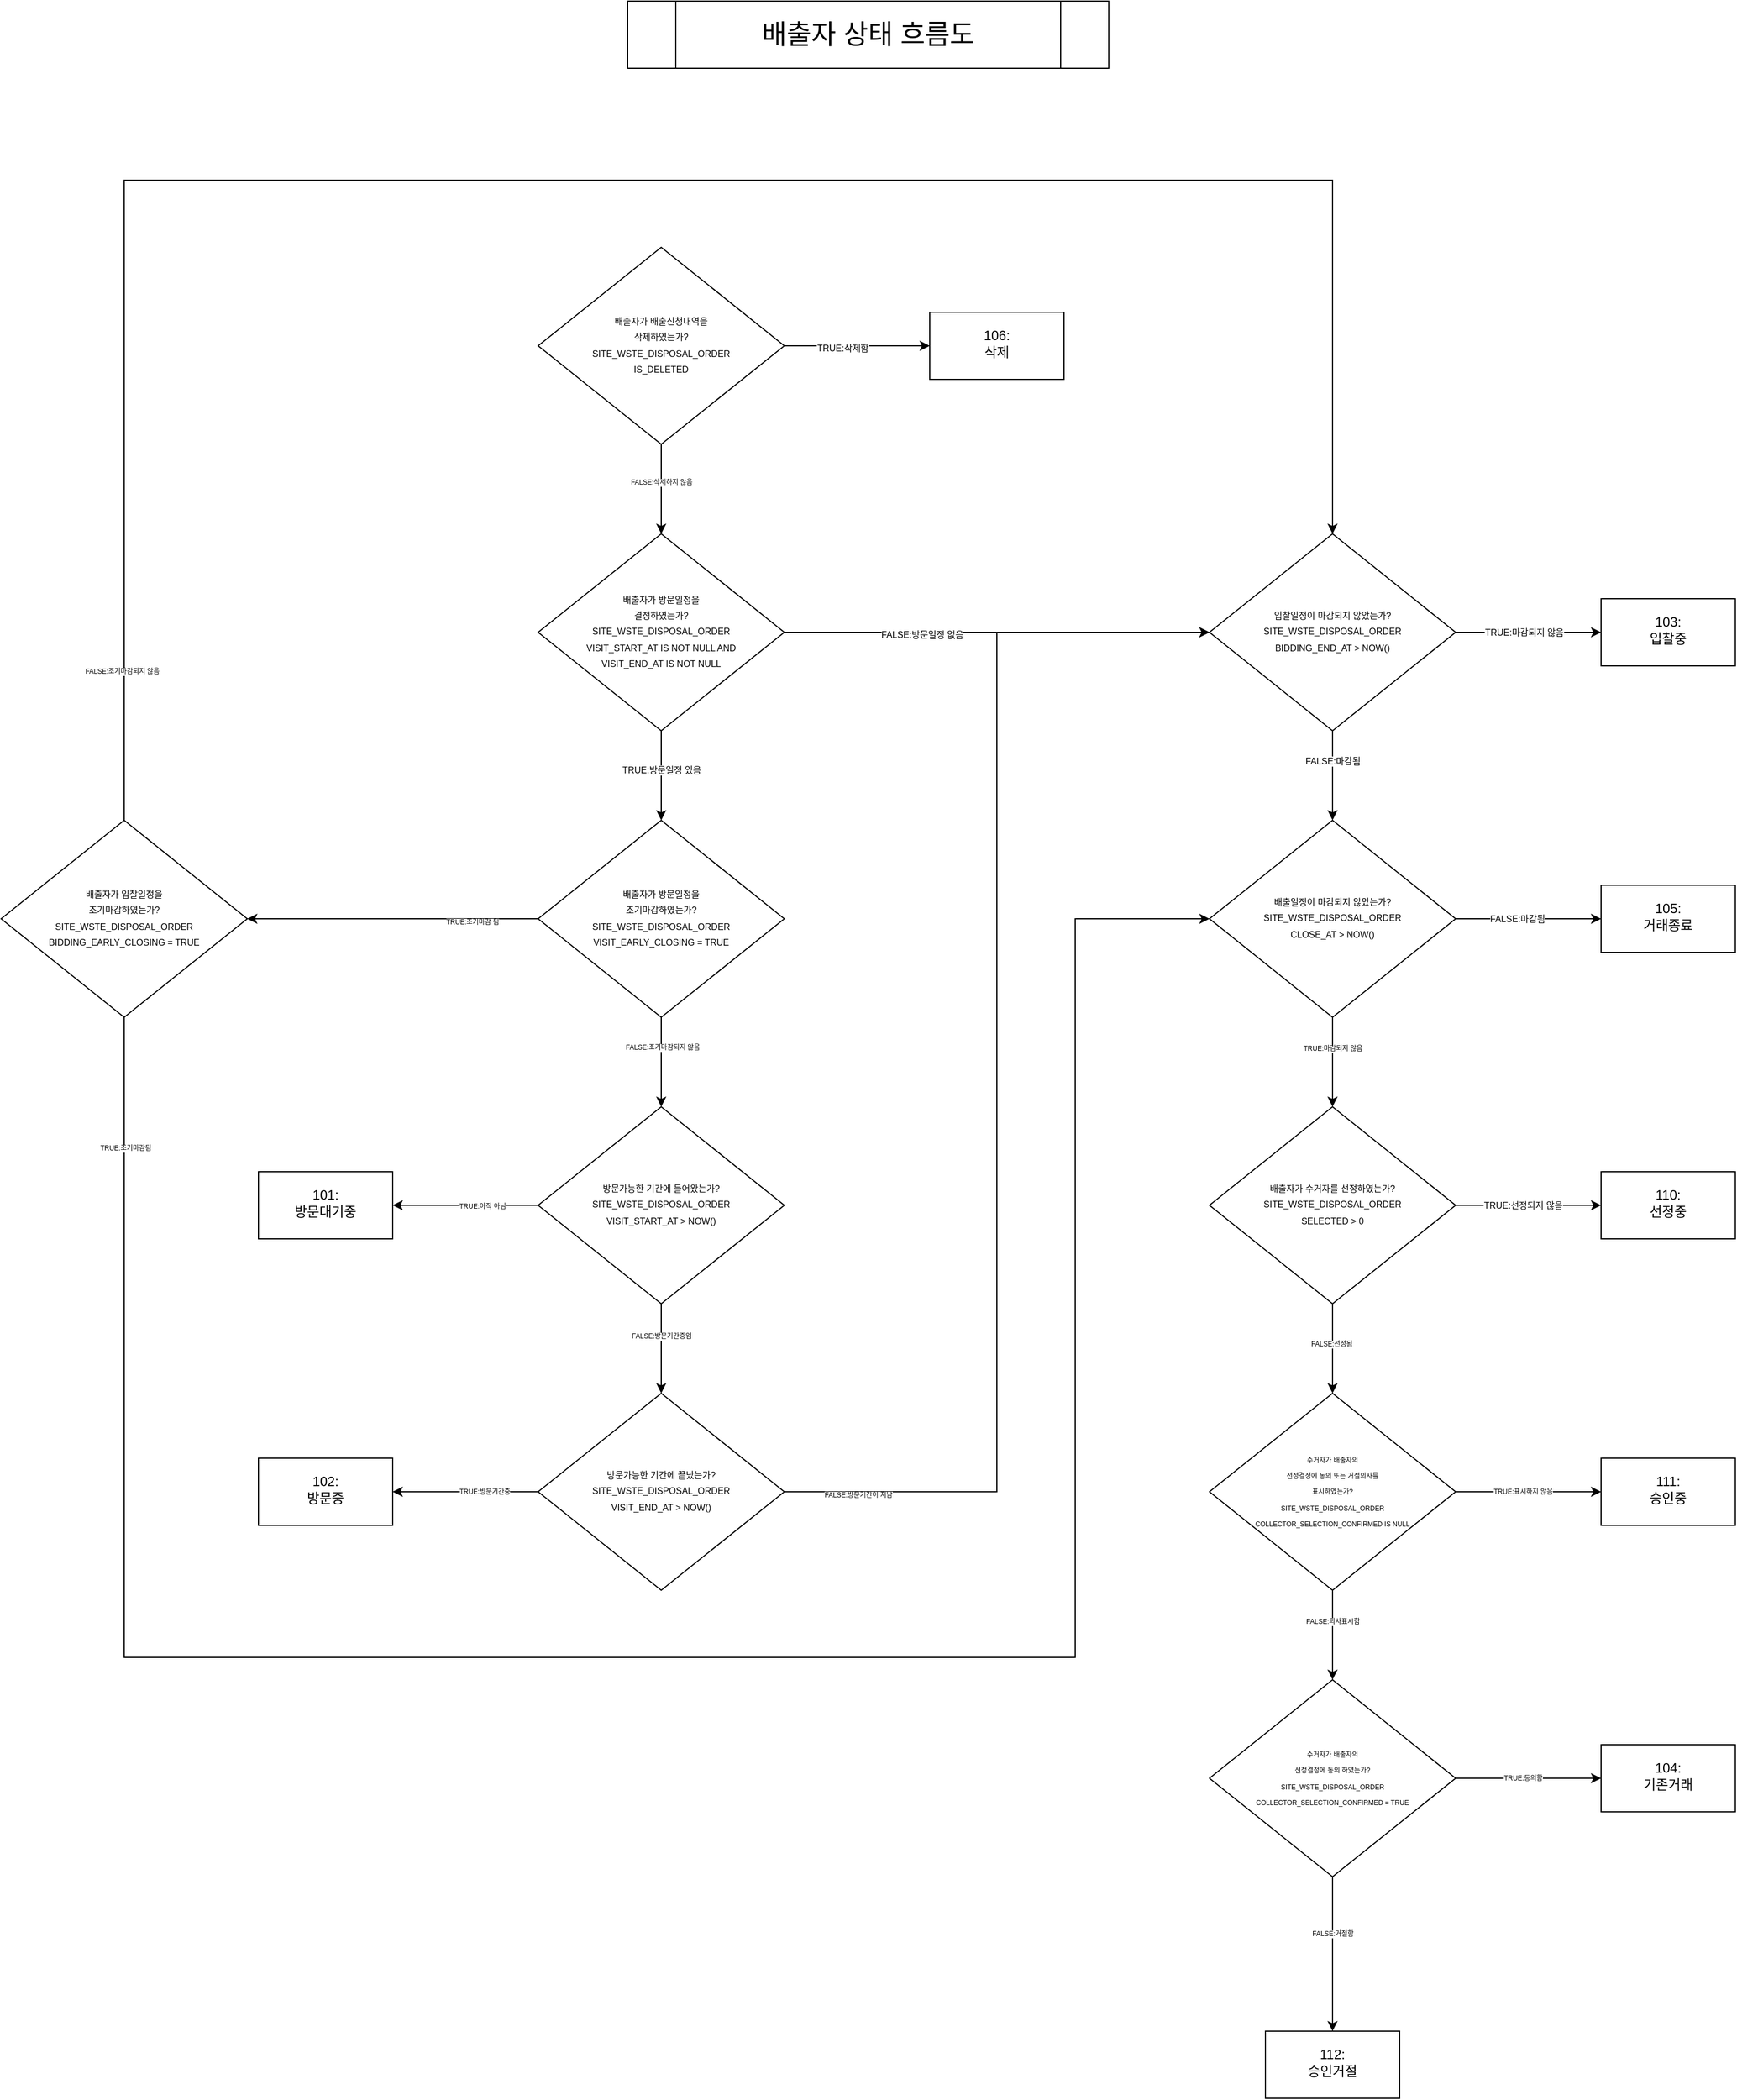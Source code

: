 <mxfile version="16.5.6" type="device"><diagram id="C5RBs43oDa-KdzZeNtuy" name="Page-1"><mxGraphModel dx="8254" dy="5262" grid="1" gridSize="10" guides="1" tooltips="1" connect="1" arrows="1" fold="1" page="1" pageScale="1" pageWidth="827" pageHeight="1169" math="0" shadow="0"><root><mxCell id="WIyWlLk6GJQsqaUBKTNV-0"/><mxCell id="WIyWlLk6GJQsqaUBKTNV-1" parent="WIyWlLk6GJQsqaUBKTNV-0"/><mxCell id="UEPNjq2LQhmCkj-yDpDR-1" value="" style="edgeStyle=orthogonalEdgeStyle;rounded=0;orthogonalLoop=1;jettySize=auto;html=1;fontSize=8;" edge="1" parent="WIyWlLk6GJQsqaUBKTNV-1" source="WIyWlLk6GJQsqaUBKTNV-6" target="UEPNjq2LQhmCkj-yDpDR-0"><mxGeometry relative="1" as="geometry"/></mxCell><mxCell id="UEPNjq2LQhmCkj-yDpDR-2" value="TRUE:삭제함" style="edgeLabel;html=1;align=center;verticalAlign=middle;resizable=0;points=[];fontSize=8;" vertex="1" connectable="0" parent="UEPNjq2LQhmCkj-yDpDR-1"><mxGeometry x="-0.208" y="-2" relative="1" as="geometry"><mxPoint as="offset"/></mxGeometry></mxCell><mxCell id="UEPNjq2LQhmCkj-yDpDR-4" value="" style="edgeStyle=orthogonalEdgeStyle;rounded=0;orthogonalLoop=1;jettySize=auto;html=1;fontSize=8;" edge="1" parent="WIyWlLk6GJQsqaUBKTNV-1" source="WIyWlLk6GJQsqaUBKTNV-6" target="UEPNjq2LQhmCkj-yDpDR-3"><mxGeometry relative="1" as="geometry"/></mxCell><mxCell id="UEPNjq2LQhmCkj-yDpDR-68" value="FALSE:삭제하지 않음" style="edgeLabel;html=1;align=center;verticalAlign=middle;resizable=0;points=[];fontSize=6;" vertex="1" connectable="0" parent="UEPNjq2LQhmCkj-yDpDR-4"><mxGeometry x="-0.16" relative="1" as="geometry"><mxPoint as="offset"/></mxGeometry></mxCell><mxCell id="WIyWlLk6GJQsqaUBKTNV-6" value="&lt;font&gt;&lt;span style=&quot;font-size: 8px&quot;&gt;배출자가 배출신청내역을 &lt;br&gt;삭제하였는가?&lt;br&gt;SITE_WSTE_DISPOSAL_ORDER&lt;/span&gt;&lt;br&gt;&lt;span style=&quot;font-size: 8px&quot;&gt;IS_DELETED&lt;/span&gt;&lt;br&gt;&lt;/font&gt;" style="rhombus;whiteSpace=wrap;html=1;shadow=0;fontFamily=Helvetica;fontSize=12;align=center;strokeWidth=1;spacing=6;spacingTop=-4;" parent="WIyWlLk6GJQsqaUBKTNV-1" vertex="1"><mxGeometry x="-290" y="-900" width="220" height="176" as="geometry"/></mxCell><mxCell id="UEPNjq2LQhmCkj-yDpDR-0" value="106:&lt;br&gt;삭제" style="whiteSpace=wrap;html=1;shadow=0;strokeWidth=1;spacing=6;spacingTop=-4;" vertex="1" parent="WIyWlLk6GJQsqaUBKTNV-1"><mxGeometry x="60" y="-842" width="120" height="60" as="geometry"/></mxCell><mxCell id="UEPNjq2LQhmCkj-yDpDR-10" value="" style="edgeStyle=orthogonalEdgeStyle;rounded=0;orthogonalLoop=1;jettySize=auto;html=1;fontSize=8;entryX=0;entryY=0.5;entryDx=0;entryDy=0;" edge="1" parent="WIyWlLk6GJQsqaUBKTNV-1" source="UEPNjq2LQhmCkj-yDpDR-3" target="UEPNjq2LQhmCkj-yDpDR-15"><mxGeometry relative="1" as="geometry"><mxPoint x="10" y="-556" as="targetPoint"/></mxGeometry></mxCell><mxCell id="UEPNjq2LQhmCkj-yDpDR-11" value="FALSE:방문일정 없음" style="edgeLabel;html=1;align=center;verticalAlign=middle;resizable=0;points=[];fontSize=8;" vertex="1" connectable="0" parent="UEPNjq2LQhmCkj-yDpDR-10"><mxGeometry x="-0.356" y="-2" relative="1" as="geometry"><mxPoint as="offset"/></mxGeometry></mxCell><mxCell id="UEPNjq2LQhmCkj-yDpDR-13" value="" style="edgeStyle=orthogonalEdgeStyle;rounded=0;orthogonalLoop=1;jettySize=auto;html=1;fontSize=8;" edge="1" parent="WIyWlLk6GJQsqaUBKTNV-1" source="UEPNjq2LQhmCkj-yDpDR-3" target="UEPNjq2LQhmCkj-yDpDR-12"><mxGeometry relative="1" as="geometry"/></mxCell><mxCell id="UEPNjq2LQhmCkj-yDpDR-23" value="TRUE:방문일정 있음" style="edgeLabel;html=1;align=center;verticalAlign=middle;resizable=0;points=[];fontSize=8;" vertex="1" connectable="0" parent="UEPNjq2LQhmCkj-yDpDR-13"><mxGeometry x="-0.13" relative="1" as="geometry"><mxPoint as="offset"/></mxGeometry></mxCell><mxCell id="UEPNjq2LQhmCkj-yDpDR-3" value="&lt;font&gt;&lt;font style=&quot;font-size: 8px&quot;&gt;배출자가 방문일정을 &lt;br&gt;결정하였는가?&lt;br&gt;SITE_WSTE_DISPOSAL_ORDER&lt;br&gt;VISIT_START_AT IS NOT NULL AND&lt;br&gt;VISIT_END_AT IS NOT NULL&lt;/font&gt;&lt;br&gt;&lt;/font&gt;" style="rhombus;whiteSpace=wrap;html=1;shadow=0;fontFamily=Helvetica;fontSize=12;align=center;strokeWidth=1;spacing=6;spacingTop=-4;" vertex="1" parent="WIyWlLk6GJQsqaUBKTNV-1"><mxGeometry x="-290" y="-644" width="220" height="176" as="geometry"/></mxCell><mxCell id="UEPNjq2LQhmCkj-yDpDR-49" value="" style="edgeStyle=orthogonalEdgeStyle;rounded=0;orthogonalLoop=1;jettySize=auto;html=1;fontSize=6;entryX=1;entryY=0.5;entryDx=0;entryDy=0;" edge="1" parent="WIyWlLk6GJQsqaUBKTNV-1" source="UEPNjq2LQhmCkj-yDpDR-12" target="UEPNjq2LQhmCkj-yDpDR-50"><mxGeometry relative="1" as="geometry"><mxPoint x="-370" y="-300.0" as="targetPoint"/></mxGeometry></mxCell><mxCell id="UEPNjq2LQhmCkj-yDpDR-52" value="TRUE:조기마감 됨" style="edgeLabel;html=1;align=center;verticalAlign=middle;resizable=0;points=[];fontSize=6;" vertex="1" connectable="0" parent="UEPNjq2LQhmCkj-yDpDR-49"><mxGeometry x="-0.548" y="3" relative="1" as="geometry"><mxPoint as="offset"/></mxGeometry></mxCell><mxCell id="UEPNjq2LQhmCkj-yDpDR-54" value="" style="edgeStyle=orthogonalEdgeStyle;rounded=0;orthogonalLoop=1;jettySize=auto;html=1;fontSize=6;" edge="1" parent="WIyWlLk6GJQsqaUBKTNV-1" source="UEPNjq2LQhmCkj-yDpDR-12" target="UEPNjq2LQhmCkj-yDpDR-53"><mxGeometry relative="1" as="geometry"/></mxCell><mxCell id="UEPNjq2LQhmCkj-yDpDR-55" value="FALSE:조기마감되지 않음" style="edgeLabel;html=1;align=center;verticalAlign=middle;resizable=0;points=[];fontSize=6;" vertex="1" connectable="0" parent="UEPNjq2LQhmCkj-yDpDR-54"><mxGeometry x="-0.319" y="1" relative="1" as="geometry"><mxPoint as="offset"/></mxGeometry></mxCell><mxCell id="UEPNjq2LQhmCkj-yDpDR-12" value="&lt;font&gt;&lt;font style=&quot;font-size: 8px&quot;&gt;배출자가 방문일정을&lt;br&gt;조기마감하였는가?&lt;br&gt;SITE_WSTE_DISPOSAL_ORDER&lt;br&gt;&lt;/font&gt;&lt;span style=&quot;font-size: 8px&quot;&gt;VISIT_EARLY_CLOSING = TRUE&lt;/span&gt;&lt;br&gt;&lt;/font&gt;" style="rhombus;whiteSpace=wrap;html=1;shadow=0;fontFamily=Helvetica;fontSize=12;align=center;strokeWidth=1;spacing=6;spacingTop=-4;" vertex="1" parent="WIyWlLk6GJQsqaUBKTNV-1"><mxGeometry x="-290" y="-388" width="220" height="176" as="geometry"/></mxCell><mxCell id="UEPNjq2LQhmCkj-yDpDR-18" value="" style="edgeStyle=orthogonalEdgeStyle;rounded=0;orthogonalLoop=1;jettySize=auto;html=1;fontSize=8;" edge="1" parent="WIyWlLk6GJQsqaUBKTNV-1" source="UEPNjq2LQhmCkj-yDpDR-15" target="UEPNjq2LQhmCkj-yDpDR-17"><mxGeometry relative="1" as="geometry"/></mxCell><mxCell id="UEPNjq2LQhmCkj-yDpDR-22" value="FALSE:마감됨" style="edgeLabel;html=1;align=center;verticalAlign=middle;resizable=0;points=[];fontSize=8;" vertex="1" connectable="0" parent="UEPNjq2LQhmCkj-yDpDR-18"><mxGeometry x="-0.342" relative="1" as="geometry"><mxPoint as="offset"/></mxGeometry></mxCell><mxCell id="UEPNjq2LQhmCkj-yDpDR-20" value="" style="edgeStyle=orthogonalEdgeStyle;rounded=0;orthogonalLoop=1;jettySize=auto;html=1;fontSize=8;" edge="1" parent="WIyWlLk6GJQsqaUBKTNV-1" source="UEPNjq2LQhmCkj-yDpDR-15" target="UEPNjq2LQhmCkj-yDpDR-19"><mxGeometry relative="1" as="geometry"/></mxCell><mxCell id="UEPNjq2LQhmCkj-yDpDR-21" value="TRUE:마감되지 않음" style="edgeLabel;html=1;align=center;verticalAlign=middle;resizable=0;points=[];fontSize=8;" vertex="1" connectable="0" parent="UEPNjq2LQhmCkj-yDpDR-20"><mxGeometry x="-0.303" y="2" relative="1" as="geometry"><mxPoint x="15" y="2" as="offset"/></mxGeometry></mxCell><mxCell id="UEPNjq2LQhmCkj-yDpDR-15" value="&lt;font&gt;&lt;font style=&quot;font-size: 8px&quot;&gt;입찰일정이 마감되지 않았는가?&lt;br&gt;SITE_WSTE_DISPOSAL_ORDER&lt;br&gt;BIDDING_END_AT &amp;gt; NOW()&lt;/font&gt;&lt;br&gt;&lt;/font&gt;" style="rhombus;whiteSpace=wrap;html=1;shadow=0;fontFamily=Helvetica;fontSize=12;align=center;strokeWidth=1;spacing=6;spacingTop=-4;" vertex="1" parent="WIyWlLk6GJQsqaUBKTNV-1"><mxGeometry x="310" y="-644" width="220" height="176" as="geometry"/></mxCell><mxCell id="UEPNjq2LQhmCkj-yDpDR-25" value="" style="edgeStyle=orthogonalEdgeStyle;rounded=0;orthogonalLoop=1;jettySize=auto;html=1;fontSize=8;" edge="1" parent="WIyWlLk6GJQsqaUBKTNV-1" source="UEPNjq2LQhmCkj-yDpDR-17" target="UEPNjq2LQhmCkj-yDpDR-24"><mxGeometry relative="1" as="geometry"/></mxCell><mxCell id="UEPNjq2LQhmCkj-yDpDR-26" value="FALSE:마감됨" style="edgeLabel;html=1;align=center;verticalAlign=middle;resizable=0;points=[];fontSize=8;" vertex="1" connectable="0" parent="UEPNjq2LQhmCkj-yDpDR-25"><mxGeometry x="-0.158" relative="1" as="geometry"><mxPoint as="offset"/></mxGeometry></mxCell><mxCell id="UEPNjq2LQhmCkj-yDpDR-28" value="" style="edgeStyle=orthogonalEdgeStyle;rounded=0;orthogonalLoop=1;jettySize=auto;html=1;fontSize=8;" edge="1" parent="WIyWlLk6GJQsqaUBKTNV-1" source="UEPNjq2LQhmCkj-yDpDR-17" target="UEPNjq2LQhmCkj-yDpDR-27"><mxGeometry relative="1" as="geometry"/></mxCell><mxCell id="UEPNjq2LQhmCkj-yDpDR-34" value="TRUE:마감되지 않음" style="edgeLabel;html=1;align=center;verticalAlign=middle;resizable=0;points=[];fontSize=6;" vertex="1" connectable="0" parent="UEPNjq2LQhmCkj-yDpDR-28"><mxGeometry x="-0.313" relative="1" as="geometry"><mxPoint as="offset"/></mxGeometry></mxCell><mxCell id="UEPNjq2LQhmCkj-yDpDR-17" value="&lt;font&gt;&lt;font style=&quot;font-size: 8px&quot;&gt;배출일정이 마감되지 않았는가?&lt;br&gt;SITE_WSTE_DISPOSAL_ORDER&lt;br&gt;CLOSE_AT &amp;gt; NOW()&lt;/font&gt;&lt;br&gt;&lt;/font&gt;" style="rhombus;whiteSpace=wrap;html=1;shadow=0;fontFamily=Helvetica;fontSize=12;align=center;strokeWidth=1;spacing=6;spacingTop=-4;" vertex="1" parent="WIyWlLk6GJQsqaUBKTNV-1"><mxGeometry x="310" y="-388" width="220" height="176" as="geometry"/></mxCell><mxCell id="UEPNjq2LQhmCkj-yDpDR-19" value="103:&lt;br&gt;입찰중" style="whiteSpace=wrap;html=1;shadow=0;strokeWidth=1;spacing=6;spacingTop=-4;" vertex="1" parent="WIyWlLk6GJQsqaUBKTNV-1"><mxGeometry x="660" y="-586" width="120" height="60" as="geometry"/></mxCell><mxCell id="UEPNjq2LQhmCkj-yDpDR-24" value="105:&lt;br&gt;거래종료" style="whiteSpace=wrap;html=1;shadow=0;strokeWidth=1;spacing=6;spacingTop=-4;" vertex="1" parent="WIyWlLk6GJQsqaUBKTNV-1"><mxGeometry x="660" y="-330" width="120" height="60" as="geometry"/></mxCell><mxCell id="UEPNjq2LQhmCkj-yDpDR-30" value="" style="edgeStyle=orthogonalEdgeStyle;rounded=0;orthogonalLoop=1;jettySize=auto;html=1;fontSize=8;" edge="1" parent="WIyWlLk6GJQsqaUBKTNV-1" source="UEPNjq2LQhmCkj-yDpDR-27" target="UEPNjq2LQhmCkj-yDpDR-29"><mxGeometry relative="1" as="geometry"/></mxCell><mxCell id="UEPNjq2LQhmCkj-yDpDR-31" value="TRUE:선정되지 않음" style="edgeLabel;html=1;align=center;verticalAlign=middle;resizable=0;points=[];fontSize=8;" vertex="1" connectable="0" parent="UEPNjq2LQhmCkj-yDpDR-30"><mxGeometry x="-0.278" y="-1" relative="1" as="geometry"><mxPoint x="13" y="-1" as="offset"/></mxGeometry></mxCell><mxCell id="UEPNjq2LQhmCkj-yDpDR-33" value="" style="edgeStyle=orthogonalEdgeStyle;rounded=0;orthogonalLoop=1;jettySize=auto;html=1;fontSize=8;" edge="1" parent="WIyWlLk6GJQsqaUBKTNV-1" source="UEPNjq2LQhmCkj-yDpDR-27" target="UEPNjq2LQhmCkj-yDpDR-32"><mxGeometry relative="1" as="geometry"/></mxCell><mxCell id="UEPNjq2LQhmCkj-yDpDR-35" value="FALSE:선정됨" style="edgeLabel;html=1;align=center;verticalAlign=middle;resizable=0;points=[];fontSize=6;" vertex="1" connectable="0" parent="UEPNjq2LQhmCkj-yDpDR-33"><mxGeometry x="-0.113" y="-1" relative="1" as="geometry"><mxPoint as="offset"/></mxGeometry></mxCell><mxCell id="UEPNjq2LQhmCkj-yDpDR-27" value="&lt;font&gt;&lt;font style=&quot;font-size: 8px&quot;&gt;배출자가 수거자를 선정하였는가?&lt;br&gt;SITE_WSTE_DISPOSAL_ORDER&lt;br&gt;SELECTED &amp;gt; 0&lt;/font&gt;&lt;br&gt;&lt;/font&gt;" style="rhombus;whiteSpace=wrap;html=1;shadow=0;fontFamily=Helvetica;fontSize=12;align=center;strokeWidth=1;spacing=6;spacingTop=-4;" vertex="1" parent="WIyWlLk6GJQsqaUBKTNV-1"><mxGeometry x="310" y="-132" width="220" height="176" as="geometry"/></mxCell><mxCell id="UEPNjq2LQhmCkj-yDpDR-29" value="110:&lt;br&gt;선정중" style="whiteSpace=wrap;html=1;shadow=0;strokeWidth=1;spacing=6;spacingTop=-4;" vertex="1" parent="WIyWlLk6GJQsqaUBKTNV-1"><mxGeometry x="660" y="-74" width="120" height="60" as="geometry"/></mxCell><mxCell id="UEPNjq2LQhmCkj-yDpDR-37" value="" style="edgeStyle=orthogonalEdgeStyle;rounded=0;orthogonalLoop=1;jettySize=auto;html=1;fontSize=6;" edge="1" parent="WIyWlLk6GJQsqaUBKTNV-1" source="UEPNjq2LQhmCkj-yDpDR-32" target="UEPNjq2LQhmCkj-yDpDR-36"><mxGeometry relative="1" as="geometry"/></mxCell><mxCell id="UEPNjq2LQhmCkj-yDpDR-38" value="TRUE:표시하지 않음" style="edgeLabel;html=1;align=center;verticalAlign=middle;resizable=0;points=[];fontSize=6;" vertex="1" connectable="0" parent="UEPNjq2LQhmCkj-yDpDR-37"><mxGeometry x="-0.313" relative="1" as="geometry"><mxPoint x="15" as="offset"/></mxGeometry></mxCell><mxCell id="UEPNjq2LQhmCkj-yDpDR-40" value="" style="edgeStyle=orthogonalEdgeStyle;rounded=0;orthogonalLoop=1;jettySize=auto;html=1;fontSize=6;" edge="1" parent="WIyWlLk6GJQsqaUBKTNV-1" source="UEPNjq2LQhmCkj-yDpDR-32" target="UEPNjq2LQhmCkj-yDpDR-39"><mxGeometry relative="1" as="geometry"/></mxCell><mxCell id="UEPNjq2LQhmCkj-yDpDR-75" value="FALSE:의사표시함" style="edgeLabel;html=1;align=center;verticalAlign=middle;resizable=0;points=[];fontSize=6;" vertex="1" connectable="0" parent="UEPNjq2LQhmCkj-yDpDR-40"><mxGeometry x="-0.317" relative="1" as="geometry"><mxPoint as="offset"/></mxGeometry></mxCell><mxCell id="UEPNjq2LQhmCkj-yDpDR-32" value="&lt;font&gt;&lt;font style=&quot;font-size: 6px&quot;&gt;수거자가 배출자의 &lt;br&gt;선정결정에 동의 또는 거절의사를 &lt;br&gt;표시하였는가?&lt;br&gt;SITE_WSTE_DISPOSAL_ORDER&lt;br&gt;COLLECTOR_SELECTION_CONFIRMED IS NULL&lt;/font&gt;&lt;br&gt;&lt;/font&gt;" style="rhombus;whiteSpace=wrap;html=1;shadow=0;fontFamily=Helvetica;fontSize=12;align=center;strokeWidth=1;spacing=6;spacingTop=-4;" vertex="1" parent="WIyWlLk6GJQsqaUBKTNV-1"><mxGeometry x="310" y="124" width="220" height="176" as="geometry"/></mxCell><mxCell id="UEPNjq2LQhmCkj-yDpDR-36" value="111:&lt;br&gt;승인중" style="whiteSpace=wrap;html=1;shadow=0;strokeWidth=1;spacing=6;spacingTop=-4;" vertex="1" parent="WIyWlLk6GJQsqaUBKTNV-1"><mxGeometry x="660" y="182" width="120" height="60" as="geometry"/></mxCell><mxCell id="UEPNjq2LQhmCkj-yDpDR-42" value="" style="edgeStyle=orthogonalEdgeStyle;rounded=0;orthogonalLoop=1;jettySize=auto;html=1;fontSize=6;" edge="1" parent="WIyWlLk6GJQsqaUBKTNV-1" source="UEPNjq2LQhmCkj-yDpDR-39" target="UEPNjq2LQhmCkj-yDpDR-41"><mxGeometry relative="1" as="geometry"/></mxCell><mxCell id="UEPNjq2LQhmCkj-yDpDR-43" value="TRUE:동의함" style="edgeLabel;html=1;align=center;verticalAlign=middle;resizable=0;points=[];fontSize=6;" vertex="1" connectable="0" parent="UEPNjq2LQhmCkj-yDpDR-42"><mxGeometry x="-0.45" relative="1" as="geometry"><mxPoint x="24" as="offset"/></mxGeometry></mxCell><mxCell id="UEPNjq2LQhmCkj-yDpDR-45" value="" style="edgeStyle=orthogonalEdgeStyle;rounded=0;orthogonalLoop=1;jettySize=auto;html=1;fontSize=6;" edge="1" parent="WIyWlLk6GJQsqaUBKTNV-1" source="UEPNjq2LQhmCkj-yDpDR-39" target="UEPNjq2LQhmCkj-yDpDR-44"><mxGeometry relative="1" as="geometry"/></mxCell><mxCell id="UEPNjq2LQhmCkj-yDpDR-76" value="FALSE:거절함" style="edgeLabel;html=1;align=center;verticalAlign=middle;resizable=0;points=[];fontSize=6;" vertex="1" connectable="0" parent="UEPNjq2LQhmCkj-yDpDR-45"><mxGeometry x="-0.26" relative="1" as="geometry"><mxPoint as="offset"/></mxGeometry></mxCell><mxCell id="UEPNjq2LQhmCkj-yDpDR-39" value="&lt;font&gt;&lt;font style=&quot;font-size: 6px&quot;&gt;수거자가 배출자의 &lt;br&gt;선정결정에 동의 하였는가?&lt;br&gt;SITE_WSTE_DISPOSAL_ORDER&lt;br&gt;COLLECTOR_SELECTION_CONFIRMED = TRUE&lt;/font&gt;&lt;br&gt;&lt;/font&gt;" style="rhombus;whiteSpace=wrap;html=1;shadow=0;fontFamily=Helvetica;fontSize=12;align=center;strokeWidth=1;spacing=6;spacingTop=-4;" vertex="1" parent="WIyWlLk6GJQsqaUBKTNV-1"><mxGeometry x="310" y="380" width="220" height="176" as="geometry"/></mxCell><mxCell id="UEPNjq2LQhmCkj-yDpDR-41" value="104:&lt;br&gt;기존거래" style="whiteSpace=wrap;html=1;shadow=0;strokeWidth=1;spacing=6;spacingTop=-4;" vertex="1" parent="WIyWlLk6GJQsqaUBKTNV-1"><mxGeometry x="660" y="438" width="120" height="60" as="geometry"/></mxCell><mxCell id="UEPNjq2LQhmCkj-yDpDR-44" value="112:&lt;br&gt;승인거절" style="whiteSpace=wrap;html=1;shadow=0;strokeWidth=1;spacing=6;spacingTop=-4;" vertex="1" parent="WIyWlLk6GJQsqaUBKTNV-1"><mxGeometry x="360" y="694" width="120" height="60" as="geometry"/></mxCell><mxCell id="UEPNjq2LQhmCkj-yDpDR-70" style="edgeStyle=orthogonalEdgeStyle;rounded=0;orthogonalLoop=1;jettySize=auto;html=1;exitX=0.5;exitY=1;exitDx=0;exitDy=0;entryX=0;entryY=0.5;entryDx=0;entryDy=0;fontSize=6;" edge="1" parent="WIyWlLk6GJQsqaUBKTNV-1" source="UEPNjq2LQhmCkj-yDpDR-50" target="UEPNjq2LQhmCkj-yDpDR-17"><mxGeometry relative="1" as="geometry"><Array as="points"><mxPoint x="-660" y="360"/><mxPoint x="190" y="360"/><mxPoint x="190" y="-300"/></Array></mxGeometry></mxCell><mxCell id="UEPNjq2LQhmCkj-yDpDR-71" value="TRUE:조기마감됨" style="edgeLabel;html=1;align=center;verticalAlign=middle;resizable=0;points=[];fontSize=6;" vertex="1" connectable="0" parent="UEPNjq2LQhmCkj-yDpDR-70"><mxGeometry x="-0.894" y="1" relative="1" as="geometry"><mxPoint as="offset"/></mxGeometry></mxCell><mxCell id="UEPNjq2LQhmCkj-yDpDR-73" style="edgeStyle=orthogonalEdgeStyle;rounded=0;orthogonalLoop=1;jettySize=auto;html=1;exitX=0.5;exitY=0;exitDx=0;exitDy=0;entryX=0.5;entryY=0;entryDx=0;entryDy=0;fontSize=6;" edge="1" parent="WIyWlLk6GJQsqaUBKTNV-1" source="UEPNjq2LQhmCkj-yDpDR-50" target="UEPNjq2LQhmCkj-yDpDR-15"><mxGeometry relative="1" as="geometry"><Array as="points"><mxPoint x="-660" y="-960"/><mxPoint x="420" y="-960"/></Array></mxGeometry></mxCell><mxCell id="UEPNjq2LQhmCkj-yDpDR-74" value="FALSE:조기마감되지 않음" style="edgeLabel;html=1;align=center;verticalAlign=middle;resizable=0;points=[];fontSize=6;" vertex="1" connectable="0" parent="UEPNjq2LQhmCkj-yDpDR-73"><mxGeometry x="-0.865" y="2" relative="1" as="geometry"><mxPoint as="offset"/></mxGeometry></mxCell><mxCell id="UEPNjq2LQhmCkj-yDpDR-50" value="&lt;font&gt;&lt;font style=&quot;font-size: 8px&quot;&gt;배출자가 입찰일정을&lt;br&gt;조기마감하였는가?&lt;br&gt;SITE_WSTE_DISPOSAL_ORDER&lt;br&gt;&lt;/font&gt;&lt;span style=&quot;font-size: 8px&quot;&gt;BIDDING_EARLY_CLOSING&lt;/span&gt;&lt;span style=&quot;font-size: 8px&quot;&gt;&amp;nbsp;= TRUE&lt;/span&gt;&lt;br&gt;&lt;/font&gt;" style="rhombus;whiteSpace=wrap;html=1;shadow=0;fontFamily=Helvetica;fontSize=12;align=center;strokeWidth=1;spacing=6;spacingTop=-4;" vertex="1" parent="WIyWlLk6GJQsqaUBKTNV-1"><mxGeometry x="-770" y="-388" width="220" height="176" as="geometry"/></mxCell><mxCell id="UEPNjq2LQhmCkj-yDpDR-57" value="" style="edgeStyle=orthogonalEdgeStyle;rounded=0;orthogonalLoop=1;jettySize=auto;html=1;fontSize=6;" edge="1" parent="WIyWlLk6GJQsqaUBKTNV-1" source="UEPNjq2LQhmCkj-yDpDR-53" target="UEPNjq2LQhmCkj-yDpDR-56"><mxGeometry relative="1" as="geometry"/></mxCell><mxCell id="UEPNjq2LQhmCkj-yDpDR-58" value="TRUE:아직 아님" style="edgeLabel;html=1;align=center;verticalAlign=middle;resizable=0;points=[];fontSize=6;" vertex="1" connectable="0" parent="UEPNjq2LQhmCkj-yDpDR-57"><mxGeometry x="-0.225" y="1" relative="1" as="geometry"><mxPoint as="offset"/></mxGeometry></mxCell><mxCell id="UEPNjq2LQhmCkj-yDpDR-60" value="" style="edgeStyle=orthogonalEdgeStyle;rounded=0;orthogonalLoop=1;jettySize=auto;html=1;fontSize=6;" edge="1" parent="WIyWlLk6GJQsqaUBKTNV-1" source="UEPNjq2LQhmCkj-yDpDR-53" target="UEPNjq2LQhmCkj-yDpDR-59"><mxGeometry relative="1" as="geometry"/></mxCell><mxCell id="UEPNjq2LQhmCkj-yDpDR-61" value="FALSE:방문기간중임" style="edgeLabel;html=1;align=center;verticalAlign=middle;resizable=0;points=[];fontSize=6;" vertex="1" connectable="0" parent="UEPNjq2LQhmCkj-yDpDR-60"><mxGeometry x="-0.293" relative="1" as="geometry"><mxPoint as="offset"/></mxGeometry></mxCell><mxCell id="UEPNjq2LQhmCkj-yDpDR-53" value="&lt;font&gt;&lt;font style=&quot;font-size: 8px&quot;&gt;방문가능한 기간에 들어왔는가?&lt;br&gt;SITE_WSTE_DISPOSAL_ORDER&lt;br&gt;&lt;/font&gt;&lt;span style=&quot;font-size: 8px&quot;&gt;VISIT_START_AT &amp;gt; NOW()&lt;/span&gt;&lt;br&gt;&lt;/font&gt;" style="rhombus;whiteSpace=wrap;html=1;shadow=0;fontFamily=Helvetica;fontSize=12;align=center;strokeWidth=1;spacing=6;spacingTop=-4;" vertex="1" parent="WIyWlLk6GJQsqaUBKTNV-1"><mxGeometry x="-290" y="-132" width="220" height="176" as="geometry"/></mxCell><mxCell id="UEPNjq2LQhmCkj-yDpDR-56" value="101:&lt;br&gt;방문대기중" style="whiteSpace=wrap;html=1;shadow=0;strokeWidth=1;spacing=6;spacingTop=-4;" vertex="1" parent="WIyWlLk6GJQsqaUBKTNV-1"><mxGeometry x="-540" y="-74" width="120" height="60" as="geometry"/></mxCell><mxCell id="UEPNjq2LQhmCkj-yDpDR-63" value="" style="edgeStyle=orthogonalEdgeStyle;rounded=0;orthogonalLoop=1;jettySize=auto;html=1;fontSize=6;" edge="1" parent="WIyWlLk6GJQsqaUBKTNV-1" source="UEPNjq2LQhmCkj-yDpDR-59" target="UEPNjq2LQhmCkj-yDpDR-62"><mxGeometry relative="1" as="geometry"/></mxCell><mxCell id="UEPNjq2LQhmCkj-yDpDR-66" value="TRUE:방문기간중" style="edgeLabel;html=1;align=center;verticalAlign=middle;resizable=0;points=[];fontSize=6;" vertex="1" connectable="0" parent="UEPNjq2LQhmCkj-yDpDR-63"><mxGeometry x="-0.259" relative="1" as="geometry"><mxPoint as="offset"/></mxGeometry></mxCell><mxCell id="UEPNjq2LQhmCkj-yDpDR-65" style="edgeStyle=orthogonalEdgeStyle;rounded=0;orthogonalLoop=1;jettySize=auto;html=1;exitX=1;exitY=0.5;exitDx=0;exitDy=0;entryX=0;entryY=0.5;entryDx=0;entryDy=0;fontSize=6;" edge="1" parent="WIyWlLk6GJQsqaUBKTNV-1" source="UEPNjq2LQhmCkj-yDpDR-59" target="UEPNjq2LQhmCkj-yDpDR-15"><mxGeometry relative="1" as="geometry"/></mxCell><mxCell id="UEPNjq2LQhmCkj-yDpDR-67" value="FALSE:방문기간이 지남" style="edgeLabel;html=1;align=center;verticalAlign=middle;resizable=0;points=[];fontSize=6;" vertex="1" connectable="0" parent="UEPNjq2LQhmCkj-yDpDR-65"><mxGeometry x="-0.885" y="-3" relative="1" as="geometry"><mxPoint as="offset"/></mxGeometry></mxCell><mxCell id="UEPNjq2LQhmCkj-yDpDR-59" value="&lt;font&gt;&lt;font style=&quot;font-size: 8px&quot;&gt;방문가능한 기간에 끝났는가?&lt;br&gt;SITE_WSTE_DISPOSAL_ORDER&lt;br&gt;&lt;/font&gt;&lt;span style=&quot;font-size: 8px&quot;&gt;VISIT_END_AT &amp;gt; NOW()&lt;/span&gt;&lt;br&gt;&lt;/font&gt;" style="rhombus;whiteSpace=wrap;html=1;shadow=0;fontFamily=Helvetica;fontSize=12;align=center;strokeWidth=1;spacing=6;spacingTop=-4;" vertex="1" parent="WIyWlLk6GJQsqaUBKTNV-1"><mxGeometry x="-290" y="124" width="220" height="176" as="geometry"/></mxCell><mxCell id="UEPNjq2LQhmCkj-yDpDR-62" value="102:&lt;br&gt;방문중" style="whiteSpace=wrap;html=1;shadow=0;strokeWidth=1;spacing=6;spacingTop=-4;" vertex="1" parent="WIyWlLk6GJQsqaUBKTNV-1"><mxGeometry x="-540" y="182" width="120" height="60" as="geometry"/></mxCell><mxCell id="UEPNjq2LQhmCkj-yDpDR-77" value="&lt;font style=&quot;font-size: 24px&quot;&gt;배출자 상태 흐름도&lt;/font&gt;" style="shape=process;whiteSpace=wrap;html=1;backgroundOutline=1;fontSize=6;" vertex="1" parent="WIyWlLk6GJQsqaUBKTNV-1"><mxGeometry x="-210" y="-1120" width="430" height="60" as="geometry"/></mxCell></root></mxGraphModel></diagram></mxfile>